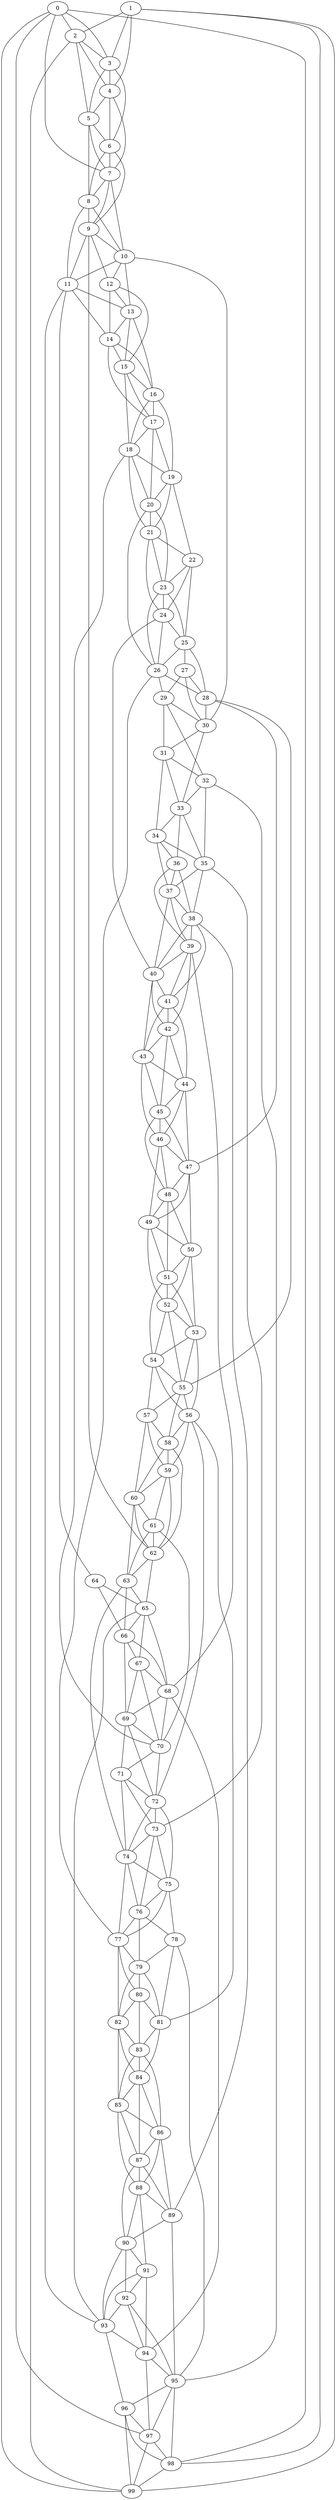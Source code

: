 strict graph "watts_strogatz_graph(100,6,0.1)" {
0;
1;
2;
3;
4;
5;
6;
7;
8;
9;
10;
11;
12;
13;
14;
15;
16;
17;
18;
19;
20;
21;
22;
23;
24;
25;
26;
27;
28;
29;
30;
31;
32;
33;
34;
35;
36;
37;
38;
39;
40;
41;
42;
43;
44;
45;
46;
47;
48;
49;
50;
51;
52;
53;
54;
55;
56;
57;
58;
59;
60;
61;
62;
63;
64;
65;
66;
67;
68;
69;
70;
71;
72;
73;
74;
75;
76;
77;
78;
79;
80;
81;
82;
83;
84;
85;
86;
87;
88;
89;
90;
91;
92;
93;
94;
95;
96;
97;
98;
99;
0 -- 2  [is_available=True, prob="0.230639226336"];
0 -- 3  [is_available=True, prob="1.0"];
0 -- 97  [is_available=True, prob="0.791137473077"];
0 -- 7  [is_available=True, prob="0.111650358567"];
0 -- 98  [is_available=True, prob="0.222892319694"];
0 -- 99  [is_available=True, prob="0.378192397944"];
1 -- 2  [is_available=True, prob="0.516085870777"];
1 -- 99  [is_available=True, prob="1.0"];
1 -- 4  [is_available=True, prob="0.263746439796"];
1 -- 98  [is_available=True, prob="0.407818206735"];
1 -- 3  [is_available=True, prob="0.986764336107"];
2 -- 3  [is_available=True, prob="0.466584529186"];
2 -- 4  [is_available=True, prob="1.0"];
2 -- 5  [is_available=True, prob="1.0"];
2 -- 99  [is_available=True, prob="0.23665419826"];
3 -- 4  [is_available=True, prob="0.740716439309"];
3 -- 5  [is_available=True, prob="0.340646396143"];
3 -- 6  [is_available=True, prob="0.548394671658"];
4 -- 5  [is_available=True, prob="1.0"];
4 -- 6  [is_available=True, prob="0.445995568672"];
4 -- 7  [is_available=True, prob="0.111912872425"];
5 -- 6  [is_available=True, prob="1.0"];
5 -- 7  [is_available=True, prob="0.145038464224"];
5 -- 8  [is_available=True, prob="0.262678348868"];
6 -- 7  [is_available=True, prob="1.0"];
6 -- 8  [is_available=True, prob="1.0"];
6 -- 9  [is_available=True, prob="0.779546997726"];
7 -- 8  [is_available=True, prob="0.890160647097"];
7 -- 9  [is_available=True, prob="0.976873327597"];
7 -- 10  [is_available=True, prob="1.0"];
8 -- 9  [is_available=True, prob="0.978078374684"];
8 -- 10  [is_available=True, prob="0.345817788612"];
8 -- 11  [is_available=True, prob="1.0"];
9 -- 10  [is_available=True, prob="1.0"];
9 -- 11  [is_available=True, prob="0.606523789883"];
9 -- 12  [is_available=True, prob="0.448155470178"];
9 -- 62  [is_available=True, prob="1.0"];
10 -- 11  [is_available=True, prob="0.48697517873"];
10 -- 12  [is_available=True, prob="0.875065345671"];
10 -- 13  [is_available=True, prob="1.0"];
10 -- 30  [is_available=True, prob="1.0"];
11 -- 64  [is_available=True, prob="0.113351024617"];
11 -- 13  [is_available=True, prob="1.0"];
11 -- 14  [is_available=True, prob="0.761850201508"];
11 -- 93  [is_available=True, prob="0.920462871392"];
12 -- 13  [is_available=True, prob="0.752808211787"];
12 -- 14  [is_available=True, prob="0.314471224414"];
12 -- 15  [is_available=True, prob="0.983144451478"];
13 -- 14  [is_available=True, prob="0.695629454063"];
13 -- 15  [is_available=True, prob="0.533191679844"];
13 -- 16  [is_available=True, prob="0.259846532183"];
14 -- 15  [is_available=True, prob="0.240054480811"];
14 -- 16  [is_available=True, prob="1.0"];
14 -- 17  [is_available=True, prob="0.970080921593"];
15 -- 16  [is_available=True, prob="1.0"];
15 -- 17  [is_available=True, prob="0.994855316501"];
15 -- 18  [is_available=True, prob="1.0"];
16 -- 17  [is_available=True, prob="0.939633812009"];
16 -- 18  [is_available=True, prob="1.0"];
16 -- 19  [is_available=True, prob="1.0"];
17 -- 18  [is_available=True, prob="0.838666969844"];
17 -- 19  [is_available=True, prob="0.987878898688"];
17 -- 20  [is_available=True, prob="1.0"];
18 -- 70  [is_available=True, prob="0.90907133493"];
18 -- 19  [is_available=True, prob="1.0"];
18 -- 20  [is_available=True, prob="1.0"];
18 -- 21  [is_available=True, prob="0.625107663207"];
19 -- 20  [is_available=True, prob="1.0"];
19 -- 21  [is_available=True, prob="0.136892529121"];
19 -- 22  [is_available=True, prob="0.215239400421"];
20 -- 21  [is_available=True, prob="0.235839345332"];
20 -- 23  [is_available=True, prob="0.0836698155462"];
20 -- 26  [is_available=True, prob="0.49662218489"];
21 -- 22  [is_available=True, prob="0.0428595021443"];
21 -- 23  [is_available=True, prob="1.0"];
21 -- 24  [is_available=True, prob="0.00512097469045"];
22 -- 23  [is_available=True, prob="0.606294111698"];
22 -- 24  [is_available=True, prob="0.582205891628"];
22 -- 25  [is_available=True, prob="0.841654511134"];
23 -- 24  [is_available=True, prob="0.860496727447"];
23 -- 25  [is_available=True, prob="1.0"];
23 -- 26  [is_available=True, prob="1.0"];
24 -- 40  [is_available=True, prob="1.0"];
24 -- 25  [is_available=True, prob="0.636058893968"];
24 -- 26  [is_available=True, prob="1.0"];
25 -- 26  [is_available=True, prob="0.695912018792"];
25 -- 27  [is_available=True, prob="0.849831368009"];
25 -- 28  [is_available=True, prob="0.158450556207"];
26 -- 77  [is_available=True, prob="0.460818105664"];
26 -- 28  [is_available=True, prob="0.142159617529"];
26 -- 29  [is_available=True, prob="0.475213056273"];
27 -- 28  [is_available=True, prob="1.0"];
27 -- 29  [is_available=True, prob="0.977382261006"];
27 -- 30  [is_available=True, prob="1.0"];
28 -- 47  [is_available=True, prob="0.324074609446"];
28 -- 55  [is_available=True, prob="0.0306312120522"];
28 -- 30  [is_available=True, prob="0.906932520013"];
29 -- 32  [is_available=True, prob="1.0"];
29 -- 30  [is_available=True, prob="0.533104986941"];
29 -- 31  [is_available=True, prob="1.0"];
30 -- 33  [is_available=True, prob="1.0"];
30 -- 31  [is_available=True, prob="0.131511673486"];
31 -- 32  [is_available=True, prob="1.0"];
31 -- 33  [is_available=True, prob="1.0"];
31 -- 34  [is_available=True, prob="0.385592702276"];
32 -- 33  [is_available=True, prob="1.0"];
32 -- 35  [is_available=True, prob="0.938772368353"];
32 -- 95  [is_available=True, prob="0.190748456913"];
33 -- 34  [is_available=True, prob="0.643145271128"];
33 -- 35  [is_available=True, prob="1.0"];
33 -- 36  [is_available=True, prob="1.0"];
34 -- 35  [is_available=True, prob="0.482536874829"];
34 -- 36  [is_available=True, prob="1.0"];
34 -- 37  [is_available=True, prob="0.394281969087"];
35 -- 37  [is_available=True, prob="1.0"];
35 -- 38  [is_available=True, prob="0.0782409374045"];
35 -- 73  [is_available=True, prob="0.566663836483"];
36 -- 37  [is_available=True, prob="0.684501095466"];
36 -- 38  [is_available=True, prob="1.0"];
36 -- 39  [is_available=True, prob="1.0"];
37 -- 38  [is_available=True, prob="0.623974510083"];
37 -- 39  [is_available=True, prob="1.0"];
37 -- 40  [is_available=True, prob="1.0"];
38 -- 39  [is_available=True, prob="0.21658363255"];
38 -- 40  [is_available=True, prob="0.116775618875"];
38 -- 41  [is_available=True, prob="1.0"];
38 -- 89  [is_available=True, prob="0.259658283391"];
39 -- 40  [is_available=True, prob="0.0324973999601"];
39 -- 41  [is_available=True, prob="0.0522351014985"];
39 -- 42  [is_available=True, prob="1.0"];
39 -- 68  [is_available=True, prob="0.776807665842"];
40 -- 41  [is_available=True, prob="0.104247087065"];
40 -- 42  [is_available=True, prob="0.187064285531"];
40 -- 43  [is_available=True, prob="0.654044744745"];
41 -- 42  [is_available=True, prob="0.0606119969095"];
41 -- 43  [is_available=True, prob="0.250926514492"];
41 -- 44  [is_available=True, prob="0.531886064371"];
42 -- 43  [is_available=True, prob="0.67525710587"];
42 -- 44  [is_available=True, prob="1.0"];
42 -- 45  [is_available=True, prob="0.569538842864"];
43 -- 44  [is_available=True, prob="1.0"];
43 -- 45  [is_available=True, prob="1.0"];
43 -- 46  [is_available=True, prob="0.761977606668"];
44 -- 45  [is_available=True, prob="1.0"];
44 -- 46  [is_available=True, prob="1.0"];
44 -- 47  [is_available=True, prob="1.0"];
45 -- 46  [is_available=True, prob="1.0"];
45 -- 47  [is_available=True, prob="0.936179519034"];
45 -- 48  [is_available=True, prob="0.818618613325"];
46 -- 47  [is_available=True, prob="0.807137008274"];
46 -- 48  [is_available=True, prob="0.386370443189"];
46 -- 49  [is_available=True, prob="0.871247519445"];
47 -- 48  [is_available=True, prob="0.368368309064"];
47 -- 49  [is_available=True, prob="0.0572183496909"];
47 -- 50  [is_available=True, prob="0.732591538006"];
48 -- 49  [is_available=True, prob="0.280506693251"];
48 -- 50  [is_available=True, prob="0.107034925423"];
48 -- 51  [is_available=True, prob="1.0"];
49 -- 50  [is_available=True, prob="1.0"];
49 -- 51  [is_available=True, prob="0.079316724521"];
49 -- 52  [is_available=True, prob="0.163736884053"];
50 -- 51  [is_available=True, prob="0.459396854802"];
50 -- 52  [is_available=True, prob="1.0"];
50 -- 53  [is_available=True, prob="0.782752254842"];
51 -- 52  [is_available=True, prob="0.461991905688"];
51 -- 53  [is_available=True, prob="0.0851072242961"];
51 -- 54  [is_available=True, prob="0.770176128092"];
52 -- 53  [is_available=True, prob="1.0"];
52 -- 54  [is_available=True, prob="0.789140646962"];
52 -- 55  [is_available=True, prob="0.79664356654"];
53 -- 54  [is_available=True, prob="0.297009249836"];
53 -- 55  [is_available=True, prob="0.27360227401"];
53 -- 56  [is_available=True, prob="0.399755814347"];
54 -- 55  [is_available=True, prob="0.994615092424"];
54 -- 56  [is_available=True, prob="0.0193664981369"];
54 -- 57  [is_available=True, prob="0.324865485715"];
55 -- 56  [is_available=True, prob="0.264490433612"];
55 -- 57  [is_available=True, prob="0.711591422185"];
55 -- 58  [is_available=True, prob="0.892379383502"];
56 -- 72  [is_available=True, prob="0.211482976129"];
56 -- 81  [is_available=True, prob="0.137696634179"];
56 -- 58  [is_available=True, prob="1.0"];
56 -- 59  [is_available=True, prob="1.0"];
57 -- 58  [is_available=True, prob="0.0614495672489"];
57 -- 59  [is_available=True, prob="1.0"];
57 -- 60  [is_available=True, prob="0.123272884645"];
58 -- 59  [is_available=True, prob="0.513237267795"];
58 -- 60  [is_available=True, prob="1.0"];
58 -- 62  [is_available=True, prob="0.0270528954817"];
59 -- 60  [is_available=True, prob="0.0851137924953"];
59 -- 61  [is_available=True, prob="0.471246807617"];
59 -- 62  [is_available=True, prob="0.60241889145"];
60 -- 61  [is_available=True, prob="0.787516459109"];
60 -- 62  [is_available=True, prob="0.308731223045"];
60 -- 63  [is_available=True, prob="1.0"];
61 -- 70  [is_available=True, prob="0.885882924632"];
61 -- 62  [is_available=True, prob="1.0"];
61 -- 63  [is_available=True, prob="1.0"];
62 -- 65  [is_available=True, prob="0.211621875047"];
62 -- 63  [is_available=True, prob="0.254420137736"];
63 -- 65  [is_available=True, prob="0.940965340955"];
63 -- 66  [is_available=True, prob="0.170236548377"];
63 -- 74  [is_available=True, prob="0.740802034576"];
64 -- 65  [is_available=True, prob="0.767388653712"];
64 -- 66  [is_available=True, prob="0.503111222045"];
65 -- 66  [is_available=True, prob="0.559143469881"];
65 -- 67  [is_available=True, prob="0.750316652642"];
65 -- 68  [is_available=True, prob="0.785419902451"];
65 -- 93  [is_available=True, prob="0.930088441515"];
66 -- 67  [is_available=True, prob="0.641205590002"];
66 -- 68  [is_available=True, prob="1.0"];
66 -- 69  [is_available=True, prob="0.644765068043"];
67 -- 68  [is_available=True, prob="0.264592413988"];
67 -- 69  [is_available=True, prob="0.961853832858"];
67 -- 70  [is_available=True, prob="0.674975508731"];
68 -- 69  [is_available=True, prob="0.106830871387"];
68 -- 70  [is_available=True, prob="0.0390017099996"];
68 -- 94  [is_available=True, prob="0.654074416528"];
69 -- 70  [is_available=True, prob="0.968242520884"];
69 -- 71  [is_available=True, prob="0.321269191007"];
69 -- 72  [is_available=True, prob="0.149104985985"];
70 -- 71  [is_available=True, prob="0.122898568844"];
70 -- 72  [is_available=True, prob="0.521710071389"];
71 -- 72  [is_available=True, prob="0.695845391179"];
71 -- 73  [is_available=True, prob="0.806055106334"];
71 -- 74  [is_available=True, prob="0.67929770491"];
72 -- 73  [is_available=True, prob="0.878740332733"];
72 -- 74  [is_available=True, prob="0.0492708753176"];
72 -- 75  [is_available=True, prob="0.958613227523"];
73 -- 74  [is_available=True, prob="0.604512449708"];
73 -- 75  [is_available=True, prob="0.702201233535"];
73 -- 76  [is_available=True, prob="1.0"];
74 -- 75  [is_available=True, prob="0.572271479712"];
74 -- 76  [is_available=True, prob="0.438727947791"];
74 -- 77  [is_available=True, prob="1.0"];
75 -- 76  [is_available=True, prob="0.132185442421"];
75 -- 77  [is_available=True, prob="0.15072074932"];
75 -- 78  [is_available=True, prob="0.778565602452"];
76 -- 77  [is_available=True, prob="1.0"];
76 -- 78  [is_available=True, prob="0.614276688619"];
76 -- 79  [is_available=True, prob="0.371446518975"];
77 -- 79  [is_available=True, prob="0.323897313175"];
77 -- 80  [is_available=True, prob="0.569851437033"];
77 -- 82  [is_available=True, prob="0.909249727715"];
78 -- 79  [is_available=True, prob="1.0"];
78 -- 81  [is_available=True, prob="0.758559082046"];
78 -- 95  [is_available=True, prob="1.0"];
79 -- 80  [is_available=True, prob="0.602901927772"];
79 -- 81  [is_available=True, prob="0.946423842816"];
79 -- 82  [is_available=True, prob="0.737195735733"];
80 -- 81  [is_available=True, prob="0.94169443626"];
80 -- 82  [is_available=True, prob="0.417568669332"];
80 -- 83  [is_available=True, prob="0.994042216622"];
81 -- 83  [is_available=True, prob="0.248702984871"];
81 -- 84  [is_available=True, prob="0.80493229707"];
82 -- 83  [is_available=True, prob="0.317734355363"];
82 -- 84  [is_available=True, prob="1.0"];
82 -- 85  [is_available=True, prob="1.0"];
83 -- 84  [is_available=True, prob="0.128816101659"];
83 -- 85  [is_available=True, prob="0.767539941528"];
83 -- 86  [is_available=True, prob="0.146247858722"];
84 -- 85  [is_available=True, prob="0.932282523187"];
84 -- 86  [is_available=True, prob="0.677949844267"];
84 -- 87  [is_available=True, prob="1.0"];
85 -- 86  [is_available=True, prob="0.393720065714"];
85 -- 87  [is_available=True, prob="1.0"];
85 -- 88  [is_available=True, prob="1.0"];
86 -- 87  [is_available=True, prob="0.435981657696"];
86 -- 88  [is_available=True, prob="0.50026223567"];
86 -- 89  [is_available=True, prob="0.181614901576"];
87 -- 88  [is_available=True, prob="0.810648412388"];
87 -- 89  [is_available=True, prob="1.0"];
87 -- 90  [is_available=True, prob="0.0709365335348"];
88 -- 89  [is_available=True, prob="0.931551078934"];
88 -- 90  [is_available=True, prob="1.0"];
88 -- 91  [is_available=True, prob="0.922589060797"];
89 -- 90  [is_available=True, prob="0.238235301012"];
89 -- 95  [is_available=True, prob="0.997191590833"];
90 -- 91  [is_available=True, prob="1.0"];
90 -- 92  [is_available=True, prob="0.886224135792"];
90 -- 93  [is_available=True, prob="0.585837639473"];
91 -- 92  [is_available=True, prob="0.834085569319"];
91 -- 93  [is_available=True, prob="0.87050860758"];
91 -- 94  [is_available=True, prob="0.374647618311"];
92 -- 93  [is_available=True, prob="1.0"];
92 -- 94  [is_available=True, prob="0.629377788167"];
92 -- 95  [is_available=True, prob="0.0598261053834"];
93 -- 96  [is_available=True, prob="1.0"];
93 -- 94  [is_available=True, prob="0.401383538774"];
94 -- 97  [is_available=True, prob="0.00227589331935"];
94 -- 95  [is_available=True, prob="0.280883547676"];
95 -- 96  [is_available=True, prob="0.521531141572"];
95 -- 97  [is_available=True, prob="0.432050977325"];
95 -- 98  [is_available=True, prob="0.321615887834"];
96 -- 97  [is_available=True, prob="0.612913116552"];
96 -- 98  [is_available=True, prob="0.34512236205"];
96 -- 99  [is_available=True, prob="0.733613509683"];
97 -- 98  [is_available=True, prob="0.219848096818"];
97 -- 99  [is_available=True, prob="0.629057676307"];
98 -- 99  [is_available=True, prob="1.0"];
}
